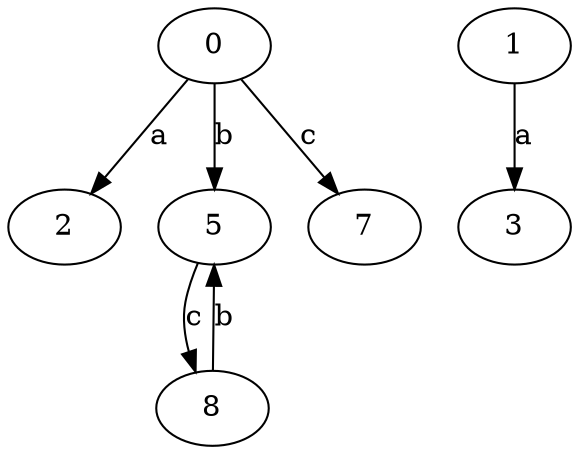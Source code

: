 strict digraph  {
0;
2;
1;
3;
5;
7;
8;
0 -> 2  [label=a];
0 -> 5  [label=b];
0 -> 7  [label=c];
1 -> 3  [label=a];
5 -> 8  [label=c];
8 -> 5  [label=b];
}
